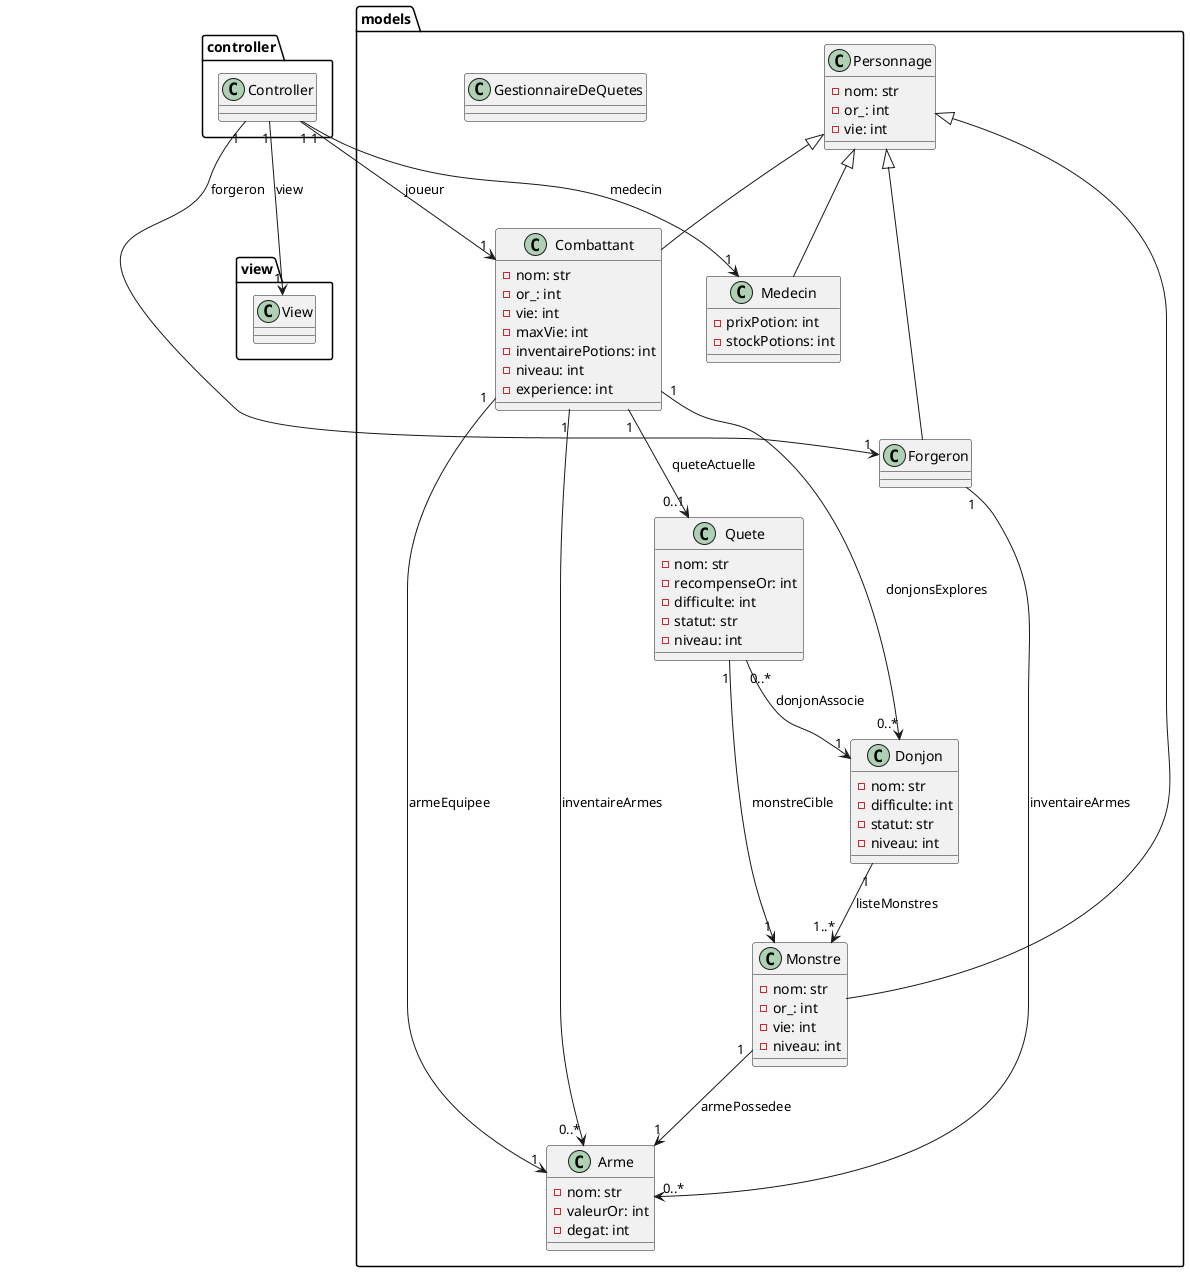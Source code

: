 @startuml name

package models {
    class Combattant {
        - nom: str
        - or_: int
        - vie: int
        - maxVie: int
        - inventairePotions: int
        - niveau: int
        - experience: int
    }

    class Personnage {
        - nom: str
        - or_: int
        - vie: int
    }

    class Arme {
        - nom: str
        - valeurOr: int
        - degat: int
    }

    class Quete {
        - nom: str
        - recompenseOr: int
        - difficulte: int
        - statut: str
        - niveau: int
    }

    class Donjon {
        - nom: str
        - difficulte: int
        - statut: str
        - niveau: int
    }

    class Monstre {
        - nom: str
        - or_: int
        - vie: int
        - niveau: int
    }

    class Forgeron {
    }

    class Medecin {
        - prixPotion: int
        - stockPotions: int
    }

    class GestionnaireDeQuetes {
    }
}

package view {
    class View {
    }
}

package controller {
    class Controller {
    }
}

models.Personnage <|-- models.Combattant
models.Personnage <|-- models.Forgeron
models.Personnage <|-- models.Medecin
models.Personnage <|-- models.Monstre

models.Forgeron "1" --> "0..*" models.Arme : inventaireArmes

models.Combattant "1" --> "1" models.Arme : armeEquipee
models.Combattant "1" --> "0..1" models.Quete : queteActuelle
models.Combattant "1" --> "0..*" models.Donjon : donjonsExplores
models.Combattant "1" --> "0..*" models.Arme : inventaireArmes

models.Quete "1" --> "1" models.Monstre : monstreCible
models.Quete "0..*" --> "1" models.Donjon : donjonAssocie

models.Donjon "1" --> "1..*" models.Monstre : listeMonstres

models.Monstre "1" --> "1" models.Arme : armePossedee

controller.Controller "1" --> "1" view.View : view
controller.Controller "1" --> "1" models.Combattant : joueur
controller.Controller "1" --> "1" models.Forgeron : forgeron
controller.Controller "1" --> "1" models.Medecin : medecin

@enduml